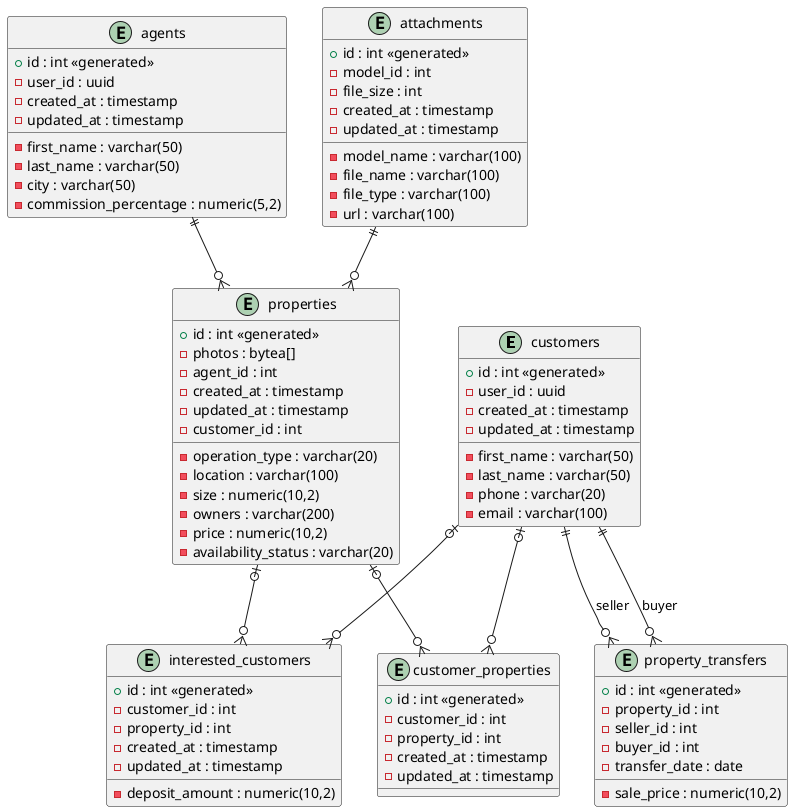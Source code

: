 @startuml

!define ENTITY_ATTRIBUTES
!define ENTITY_PRIMARY_KEY
!define ENTITY_FOREIGN_KEY

entity "customers" {
    +id : int <<generated>>
    -first_name : varchar(50)
    -last_name : varchar(50)
    -phone : varchar(20)
    -email : varchar(100)
    -user_id : uuid
    -created_at : timestamp
    -updated_at : timestamp
}

entity "agents" {
    +id : int <<generated>>
    -first_name : varchar(50)
    -last_name : varchar(50)
    -city : varchar(50)
    -commission_percentage : numeric(5,2)
    -user_id : uuid
    -created_at : timestamp
    -updated_at : timestamp
}

entity "properties" {
    +id : int <<generated>>
    -operation_type : varchar(20)
    -location : varchar(100)
    -size : numeric(10,2)
    -photos : bytea[]
    -owners : varchar(200)
    -price : numeric(10,2)
    -availability_status : varchar(20)
    -agent_id : int
    -created_at : timestamp
    -updated_at : timestamp
    -customer_id : int
}

entity "interested_customers" {
    +id : int <<generated>>
    -customer_id : int
    -property_id : int
    -deposit_amount : numeric(10,2)
    -created_at : timestamp
    -updated_at : timestamp
}

entity "customer_properties" {
    +id : int <<generated>>
    -customer_id : int
    -property_id : int
    -created_at : timestamp
    -updated_at : timestamp
}

entity "property_transfers" {
    +id : int <<generated>>
    -property_id : int
    -seller_id : int
    -buyer_id : int
    -transfer_date : date
    -sale_price : numeric(10,2)
}

entity "attachments" {
    +id : int <<generated>>
    -model_name : varchar(100)
    -model_id : int
    -file_name : varchar(100)
    -file_type : varchar(100)
    -file_size : int
    -url : varchar(100)
    -created_at : timestamp
    -updated_at : timestamp
}

customers |o--o{ interested_customers
customers |o--o{ customer_properties
properties |o--o{ interested_customers
properties |o--o{ customer_properties
agents ||--o{ properties
customers ||--o{ property_transfers : seller
customers ||--o{ property_transfers : buyer
attachments ||--o{ properties

@enduml
